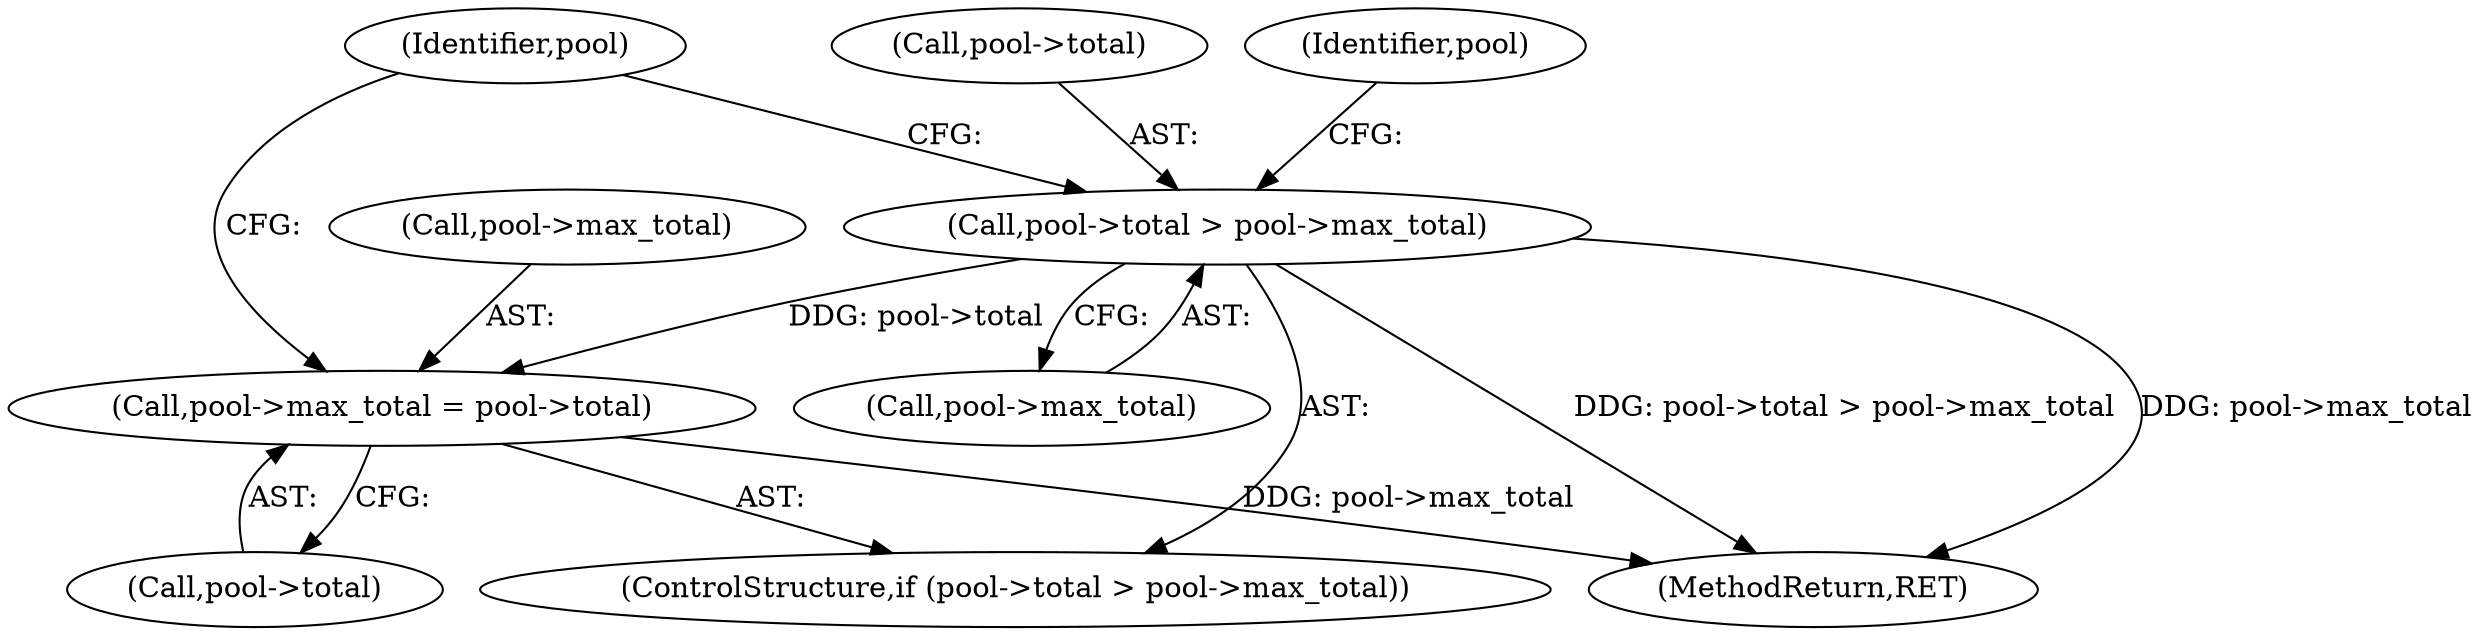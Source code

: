 digraph "0_Android_9d4853418ab2f754c2b63e091c29c5529b8b86ca_141@pointer" {
"1000294" [label="(Call,pool->max_total = pool->total)"];
"1000287" [label="(Call,pool->total > pool->max_total)"];
"1000296" [label="(Identifier,pool)"];
"1000294" [label="(Call,pool->max_total = pool->total)"];
"1000310" [label="(MethodReturn,RET)"];
"1000286" [label="(ControlStructure,if (pool->total > pool->max_total))"];
"1000303" [label="(Identifier,pool)"];
"1000287" [label="(Call,pool->total > pool->max_total)"];
"1000298" [label="(Call,pool->total)"];
"1000288" [label="(Call,pool->total)"];
"1000295" [label="(Call,pool->max_total)"];
"1000291" [label="(Call,pool->max_total)"];
"1000294" -> "1000286"  [label="AST: "];
"1000294" -> "1000298"  [label="CFG: "];
"1000295" -> "1000294"  [label="AST: "];
"1000298" -> "1000294"  [label="AST: "];
"1000303" -> "1000294"  [label="CFG: "];
"1000294" -> "1000310"  [label="DDG: pool->max_total"];
"1000287" -> "1000294"  [label="DDG: pool->total"];
"1000287" -> "1000286"  [label="AST: "];
"1000287" -> "1000291"  [label="CFG: "];
"1000288" -> "1000287"  [label="AST: "];
"1000291" -> "1000287"  [label="AST: "];
"1000296" -> "1000287"  [label="CFG: "];
"1000303" -> "1000287"  [label="CFG: "];
"1000287" -> "1000310"  [label="DDG: pool->total > pool->max_total"];
"1000287" -> "1000310"  [label="DDG: pool->max_total"];
}
